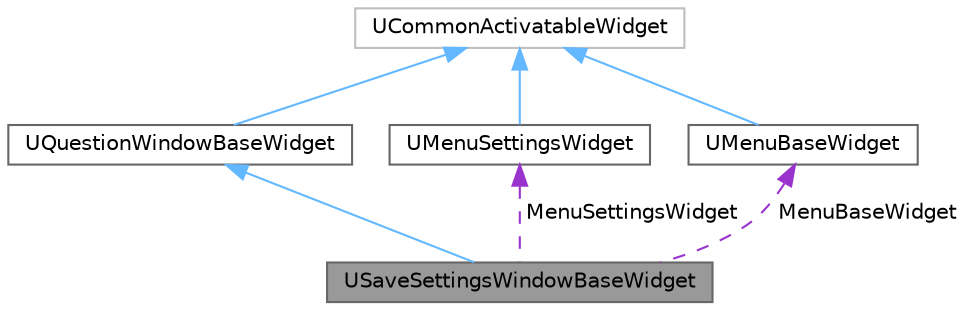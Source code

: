 digraph "USaveSettingsWindowBaseWidget"
{
 // LATEX_PDF_SIZE
  bgcolor="transparent";
  edge [fontname=Helvetica,fontsize=10,labelfontname=Helvetica,labelfontsize=10];
  node [fontname=Helvetica,fontsize=10,shape=box,height=0.2,width=0.4];
  Node1 [label="USaveSettingsWindowBaseWidget",height=0.2,width=0.4,color="gray40", fillcolor="grey60", style="filled", fontcolor="black",tooltip="Save settings message widget."];
  Node2 -> Node1 [dir="back",color="steelblue1",style="solid"];
  Node2 [label="UQuestionWindowBaseWidget",height=0.2,width=0.4,color="gray40", fillcolor="white", style="filled",URL="$class_u_question_window_base_widget.html",tooltip="Message widget."];
  Node3 -> Node2 [dir="back",color="steelblue1",style="solid"];
  Node3 [label="UCommonActivatableWidget",height=0.2,width=0.4,color="grey75", fillcolor="white", style="filled",tooltip=" "];
  Node4 -> Node1 [dir="back",color="darkorchid3",style="dashed",label=" MenuSettingsWidget" ];
  Node4 [label="UMenuSettingsWidget",height=0.2,width=0.4,color="gray40", fillcolor="white", style="filled",URL="$class_u_menu_settings_widget.html",tooltip="Menu settings widget."];
  Node3 -> Node4 [dir="back",color="steelblue1",style="solid"];
  Node5 -> Node1 [dir="back",color="darkorchid3",style="dashed",label=" MenuBaseWidget" ];
  Node5 [label="UMenuBaseWidget",height=0.2,width=0.4,color="gray40", fillcolor="white", style="filled",URL="$class_u_menu_base_widget.html",tooltip="Menu widget."];
  Node3 -> Node5 [dir="back",color="steelblue1",style="solid"];
}
